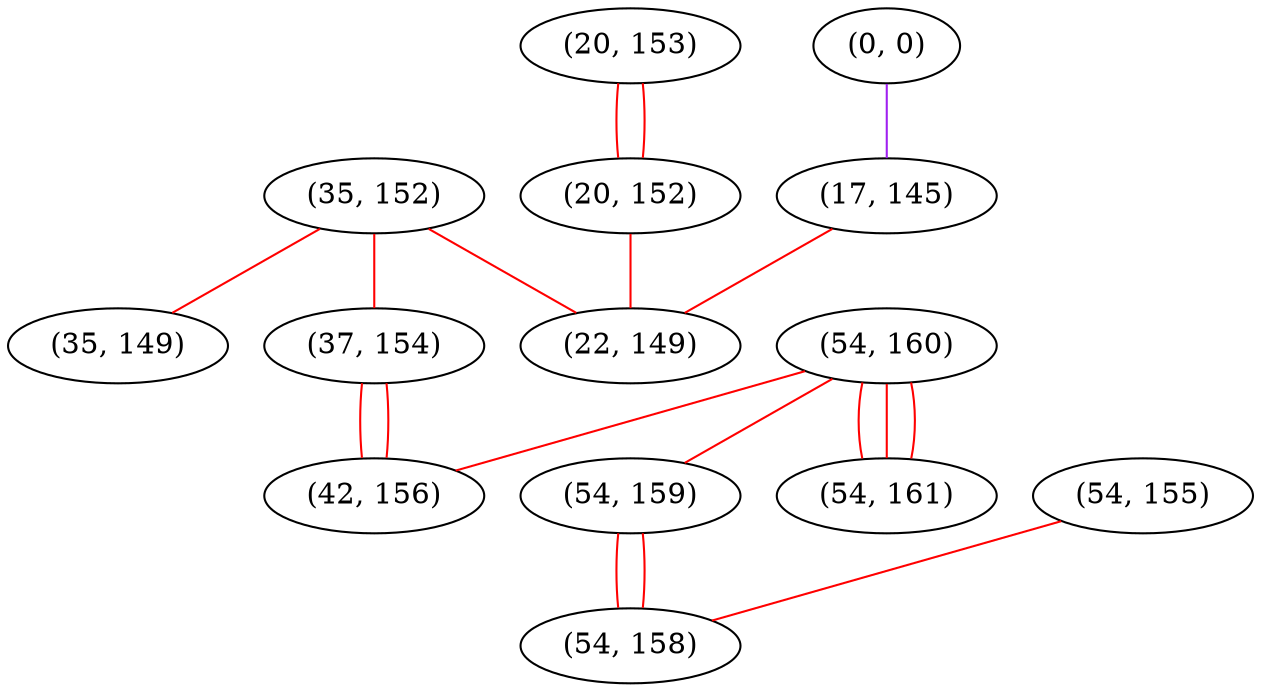 graph "" {
"(35, 152)";
"(54, 160)";
"(0, 0)";
"(20, 153)";
"(20, 152)";
"(54, 155)";
"(54, 159)";
"(35, 149)";
"(37, 154)";
"(54, 161)";
"(42, 156)";
"(17, 145)";
"(22, 149)";
"(54, 158)";
"(35, 152)" -- "(37, 154)"  [color=red, key=0, weight=1];
"(35, 152)" -- "(22, 149)"  [color=red, key=0, weight=1];
"(35, 152)" -- "(35, 149)"  [color=red, key=0, weight=1];
"(54, 160)" -- "(54, 161)"  [color=red, key=0, weight=1];
"(54, 160)" -- "(54, 161)"  [color=red, key=1, weight=1];
"(54, 160)" -- "(54, 161)"  [color=red, key=2, weight=1];
"(54, 160)" -- "(54, 159)"  [color=red, key=0, weight=1];
"(54, 160)" -- "(42, 156)"  [color=red, key=0, weight=1];
"(0, 0)" -- "(17, 145)"  [color=purple, key=0, weight=4];
"(20, 153)" -- "(20, 152)"  [color=red, key=0, weight=1];
"(20, 153)" -- "(20, 152)"  [color=red, key=1, weight=1];
"(20, 152)" -- "(22, 149)"  [color=red, key=0, weight=1];
"(54, 155)" -- "(54, 158)"  [color=red, key=0, weight=1];
"(54, 159)" -- "(54, 158)"  [color=red, key=0, weight=1];
"(54, 159)" -- "(54, 158)"  [color=red, key=1, weight=1];
"(37, 154)" -- "(42, 156)"  [color=red, key=0, weight=1];
"(37, 154)" -- "(42, 156)"  [color=red, key=1, weight=1];
"(17, 145)" -- "(22, 149)"  [color=red, key=0, weight=1];
}
